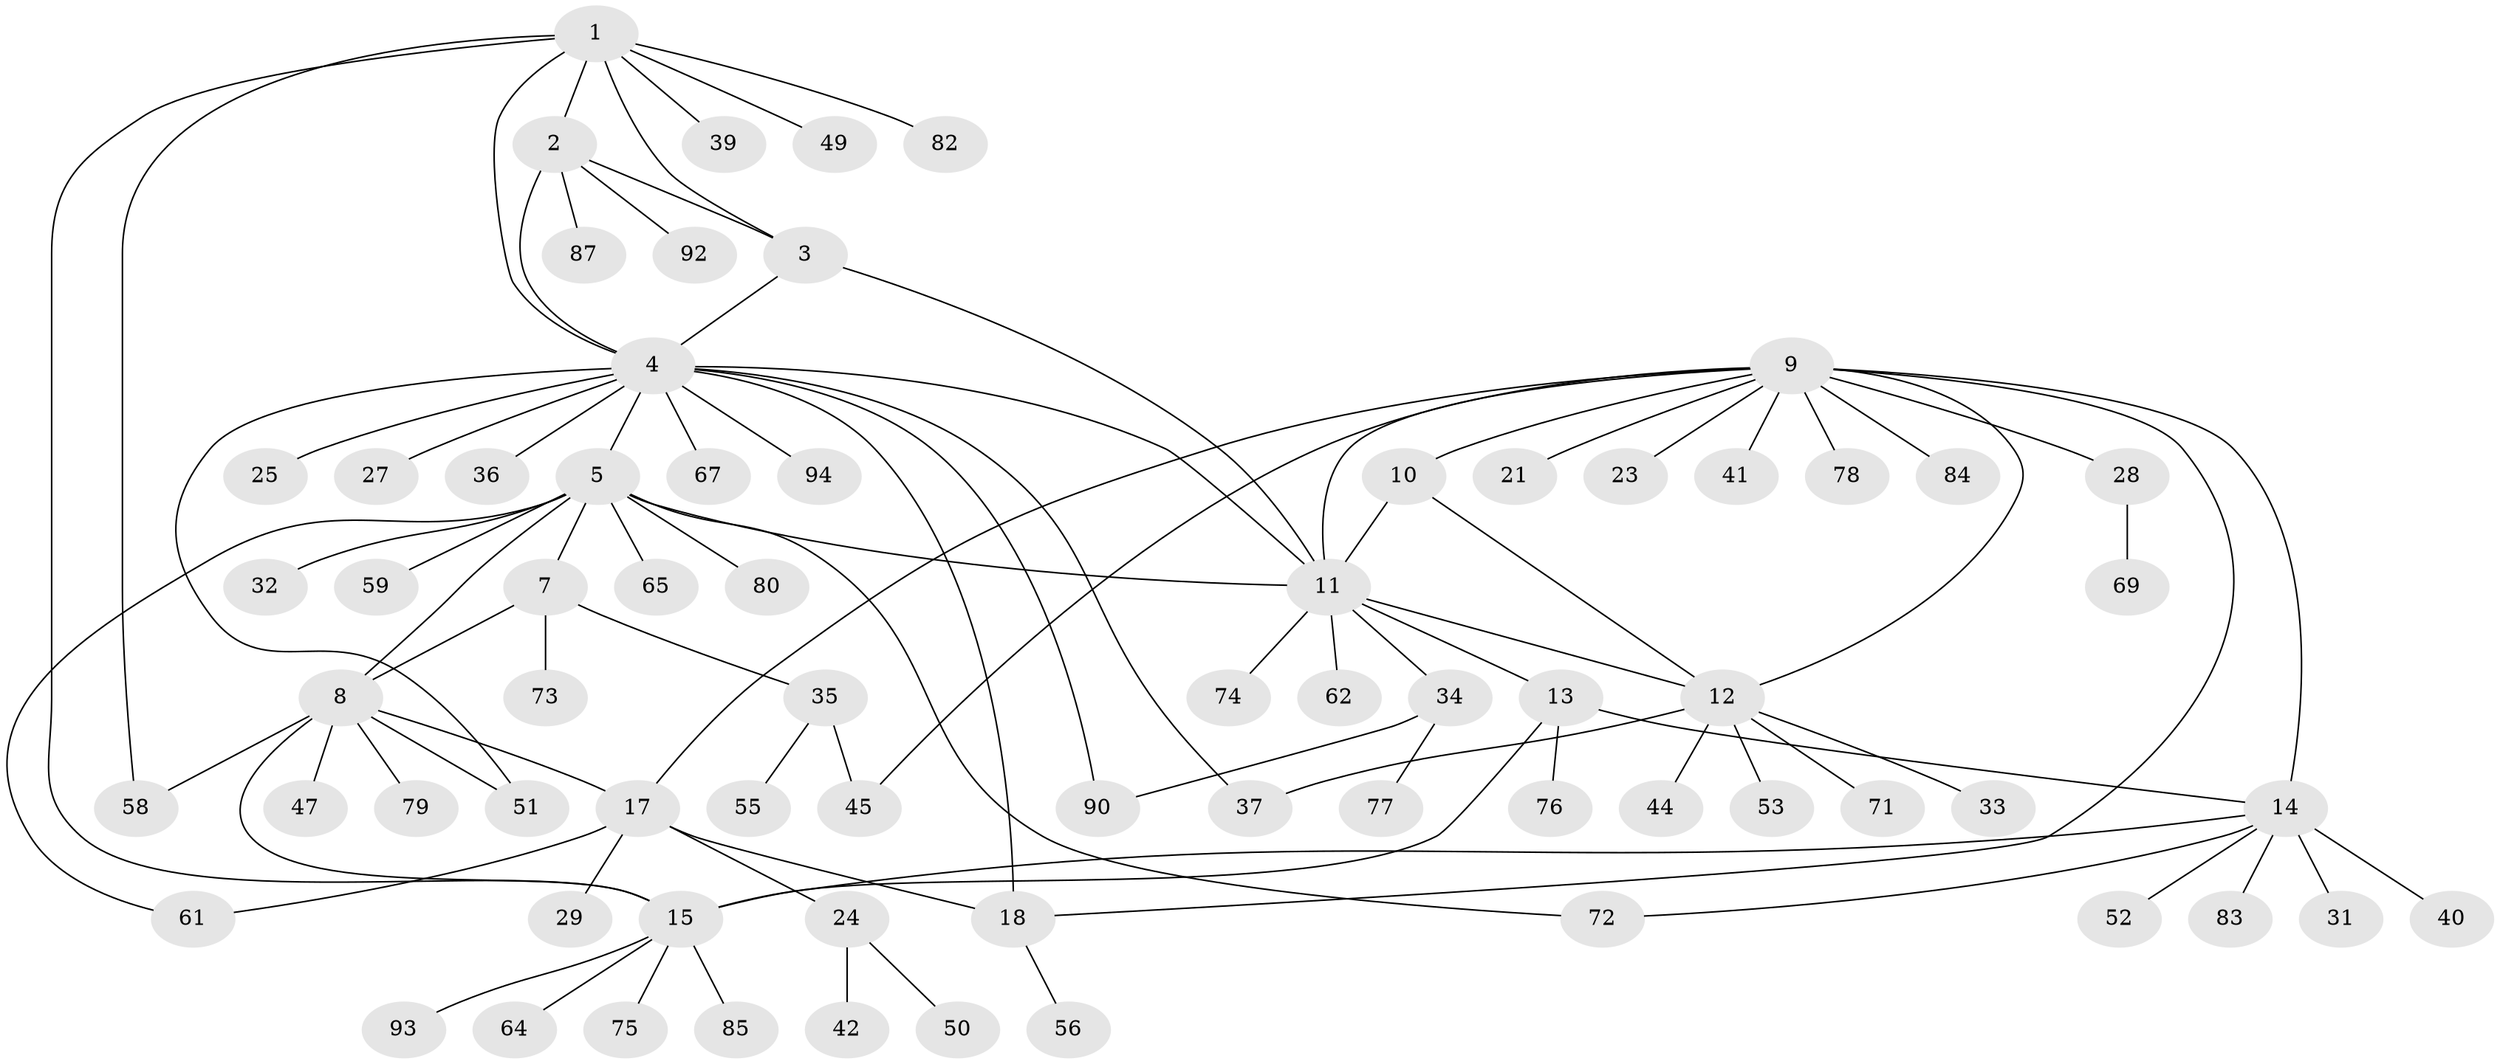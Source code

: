 // Generated by graph-tools (version 1.1) at 2025/52/02/27/25 19:52:15]
// undirected, 71 vertices, 93 edges
graph export_dot {
graph [start="1"]
  node [color=gray90,style=filled];
  1 [super="+54"];
  2 [super="+38"];
  3;
  4 [super="+26"];
  5 [super="+6"];
  7 [super="+88"];
  8 [super="+46"];
  9 [super="+20"];
  10;
  11 [super="+89"];
  12 [super="+86"];
  13 [super="+22"];
  14 [super="+16"];
  15 [super="+57"];
  17 [super="+81"];
  18 [super="+19"];
  21 [super="+68"];
  23;
  24 [super="+30"];
  25 [super="+66"];
  27;
  28 [super="+63"];
  29;
  31;
  32;
  33;
  34;
  35 [super="+43"];
  36;
  37;
  39;
  40 [super="+48"];
  41;
  42;
  44;
  45;
  47;
  49;
  50;
  51;
  52;
  53;
  55 [super="+91"];
  56;
  58 [super="+60"];
  59;
  61 [super="+70"];
  62;
  64;
  65;
  67;
  69;
  71;
  72;
  73;
  74;
  75;
  76;
  77;
  78;
  79;
  80;
  82;
  83;
  84;
  85;
  87;
  90;
  92;
  93;
  94;
  1 -- 2;
  1 -- 3;
  1 -- 4;
  1 -- 15;
  1 -- 39;
  1 -- 49;
  1 -- 58;
  1 -- 82;
  2 -- 3;
  2 -- 4;
  2 -- 87;
  2 -- 92;
  3 -- 4;
  3 -- 11;
  4 -- 18;
  4 -- 25;
  4 -- 36;
  4 -- 67;
  4 -- 90;
  4 -- 94;
  4 -- 5;
  4 -- 51;
  4 -- 37;
  4 -- 27;
  4 -- 11;
  5 -- 7 [weight=2];
  5 -- 8 [weight=2];
  5 -- 11;
  5 -- 32;
  5 -- 61;
  5 -- 72;
  5 -- 80;
  5 -- 65;
  5 -- 59;
  7 -- 8;
  7 -- 35;
  7 -- 73;
  8 -- 15;
  8 -- 17;
  8 -- 47;
  8 -- 51;
  8 -- 58;
  8 -- 79;
  9 -- 10;
  9 -- 11;
  9 -- 12;
  9 -- 21;
  9 -- 28;
  9 -- 41;
  9 -- 45;
  9 -- 14;
  9 -- 78;
  9 -- 17;
  9 -- 18 [weight=2];
  9 -- 84;
  9 -- 23;
  10 -- 11;
  10 -- 12;
  11 -- 12;
  11 -- 13;
  11 -- 34;
  11 -- 62;
  11 -- 74;
  12 -- 33;
  12 -- 37;
  12 -- 44;
  12 -- 53;
  12 -- 71;
  13 -- 14 [weight=2];
  13 -- 15;
  13 -- 76;
  14 -- 15 [weight=2];
  14 -- 31;
  14 -- 72;
  14 -- 83;
  14 -- 52;
  14 -- 40;
  15 -- 64;
  15 -- 75;
  15 -- 85;
  15 -- 93;
  17 -- 18 [weight=2];
  17 -- 24;
  17 -- 29;
  17 -- 61;
  18 -- 56;
  24 -- 42;
  24 -- 50;
  28 -- 69;
  34 -- 77;
  34 -- 90;
  35 -- 55;
  35 -- 45;
}
